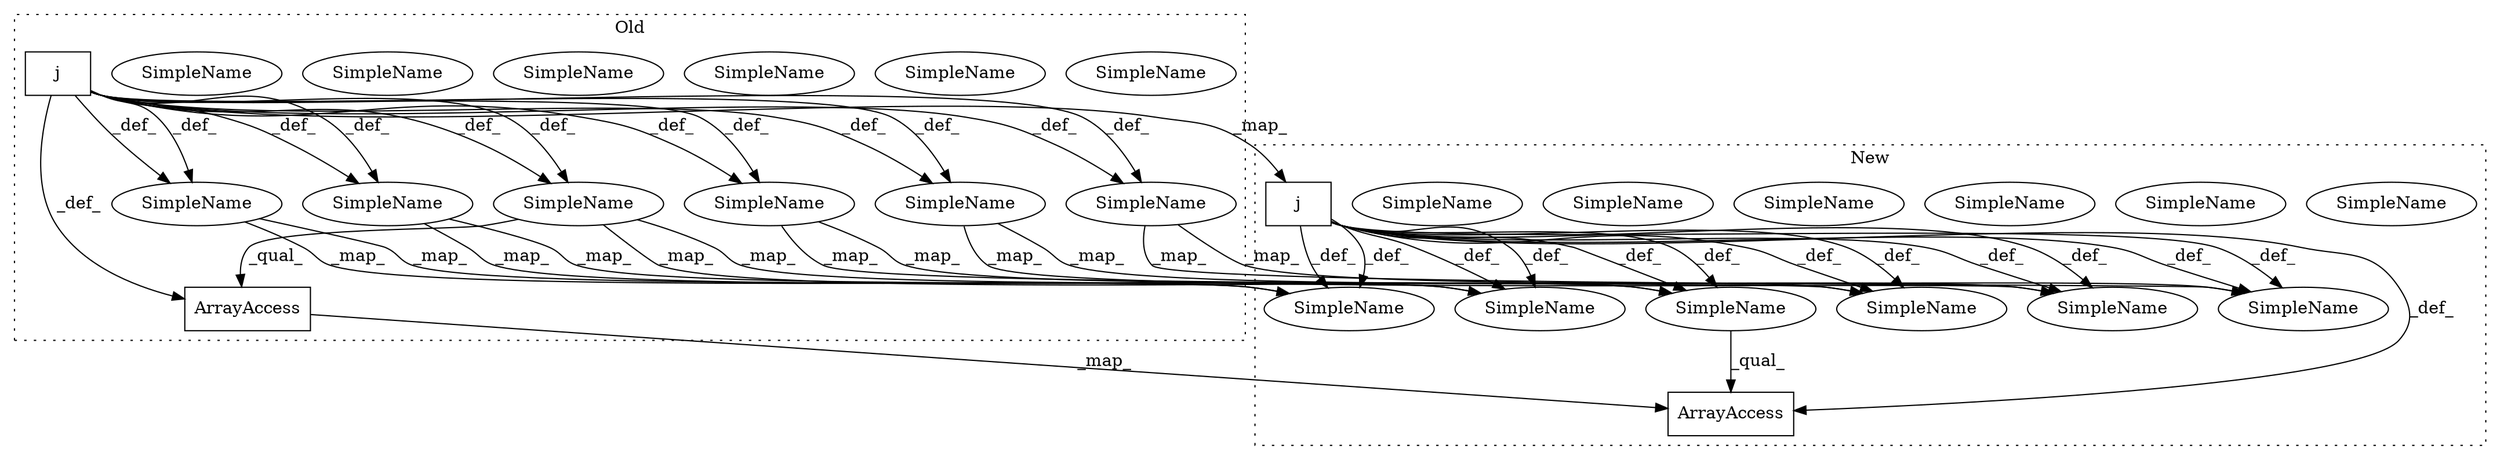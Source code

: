 digraph G {
subgraph cluster0 {
2 [label="ArrayAccess" a="2" s="2733,2752" l="12,1" shape="box"];
4 [label="SimpleName" a="42" s="2179" l="1" shape="ellipse"];
5 [label="SimpleName" a="42" s="2521" l="6" shape="ellipse"];
6 [label="SimpleName" a="42" s="2606" l="6" shape="ellipse"];
7 [label="SimpleName" a="42" s="2434" l="6" shape="ellipse"];
8 [label="SimpleName" a="42" s="2606" l="6" shape="ellipse"];
9 [label="SimpleName" a="42" s="2075" l="11" shape="ellipse"];
13 [label="SimpleName" a="42" s="1864" l="3" shape="ellipse"];
16 [label="SimpleName" a="42" s="2179" l="1" shape="ellipse"];
18 [label="SimpleName" a="42" s="2075" l="11" shape="ellipse"];
20 [label="SimpleName" a="42" s="2434" l="6" shape="ellipse"];
21 [label="SimpleName" a="42" s="2521" l="6" shape="ellipse"];
26 [label="SimpleName" a="42" s="1864" l="3" shape="ellipse"];
28 [label="j" a="106" s="1784" l="33" shape="box"];
label = "Old";
style="dotted";
}
subgraph cluster1 {
1 [label="ArrayAccess" a="2" s="3062,3081" l="12,1" shape="box"];
3 [label="SimpleName" a="42" s="2763" l="6" shape="ellipse"];
10 [label="SimpleName" a="42" s="2763" l="6" shape="ellipse"];
11 [label="SimpleName" a="42" s="2935" l="6" shape="ellipse"];
12 [label="SimpleName" a="42" s="2511" l="1" shape="ellipse"];
14 [label="SimpleName" a="42" s="2366" l="11" shape="ellipse"];
15 [label="SimpleName" a="42" s="2935" l="6" shape="ellipse"];
17 [label="SimpleName" a="42" s="2850" l="6" shape="ellipse"];
19 [label="SimpleName" a="42" s="2147" l="10" shape="ellipse"];
22 [label="SimpleName" a="42" s="2147" l="10" shape="ellipse"];
23 [label="SimpleName" a="42" s="2511" l="1" shape="ellipse"];
24 [label="SimpleName" a="42" s="2366" l="11" shape="ellipse"];
25 [label="SimpleName" a="42" s="2850" l="6" shape="ellipse"];
27 [label="j" a="106" s="1948" l="33" shape="box"];
label = "New";
style="dotted";
}
2 -> 1 [label="_map_"];
6 -> 15 [label="_map_"];
6 -> 15 [label="_map_"];
7 -> 3 [label="_map_"];
7 -> 3 [label="_map_"];
9 -> 24 [label="_map_"];
9 -> 24 [label="_map_"];
9 -> 2 [label="_qual_"];
16 -> 12 [label="_map_"];
16 -> 12 [label="_map_"];
21 -> 17 [label="_map_"];
21 -> 17 [label="_map_"];
24 -> 1 [label="_qual_"];
26 -> 22 [label="_map_"];
26 -> 22 [label="_map_"];
27 -> 3 [label="_def_"];
27 -> 24 [label="_def_"];
27 -> 15 [label="_def_"];
27 -> 3 [label="_def_"];
27 -> 22 [label="_def_"];
27 -> 15 [label="_def_"];
27 -> 12 [label="_def_"];
27 -> 22 [label="_def_"];
27 -> 1 [label="_def_"];
27 -> 12 [label="_def_"];
27 -> 17 [label="_def_"];
27 -> 17 [label="_def_"];
27 -> 24 [label="_def_"];
28 -> 21 [label="_def_"];
28 -> 26 [label="_def_"];
28 -> 2 [label="_def_"];
28 -> 26 [label="_def_"];
28 -> 16 [label="_def_"];
28 -> 6 [label="_def_"];
28 -> 9 [label="_def_"];
28 -> 7 [label="_def_"];
28 -> 7 [label="_def_"];
28 -> 21 [label="_def_"];
28 -> 6 [label="_def_"];
28 -> 16 [label="_def_"];
28 -> 9 [label="_def_"];
28 -> 27 [label="_map_"];
}